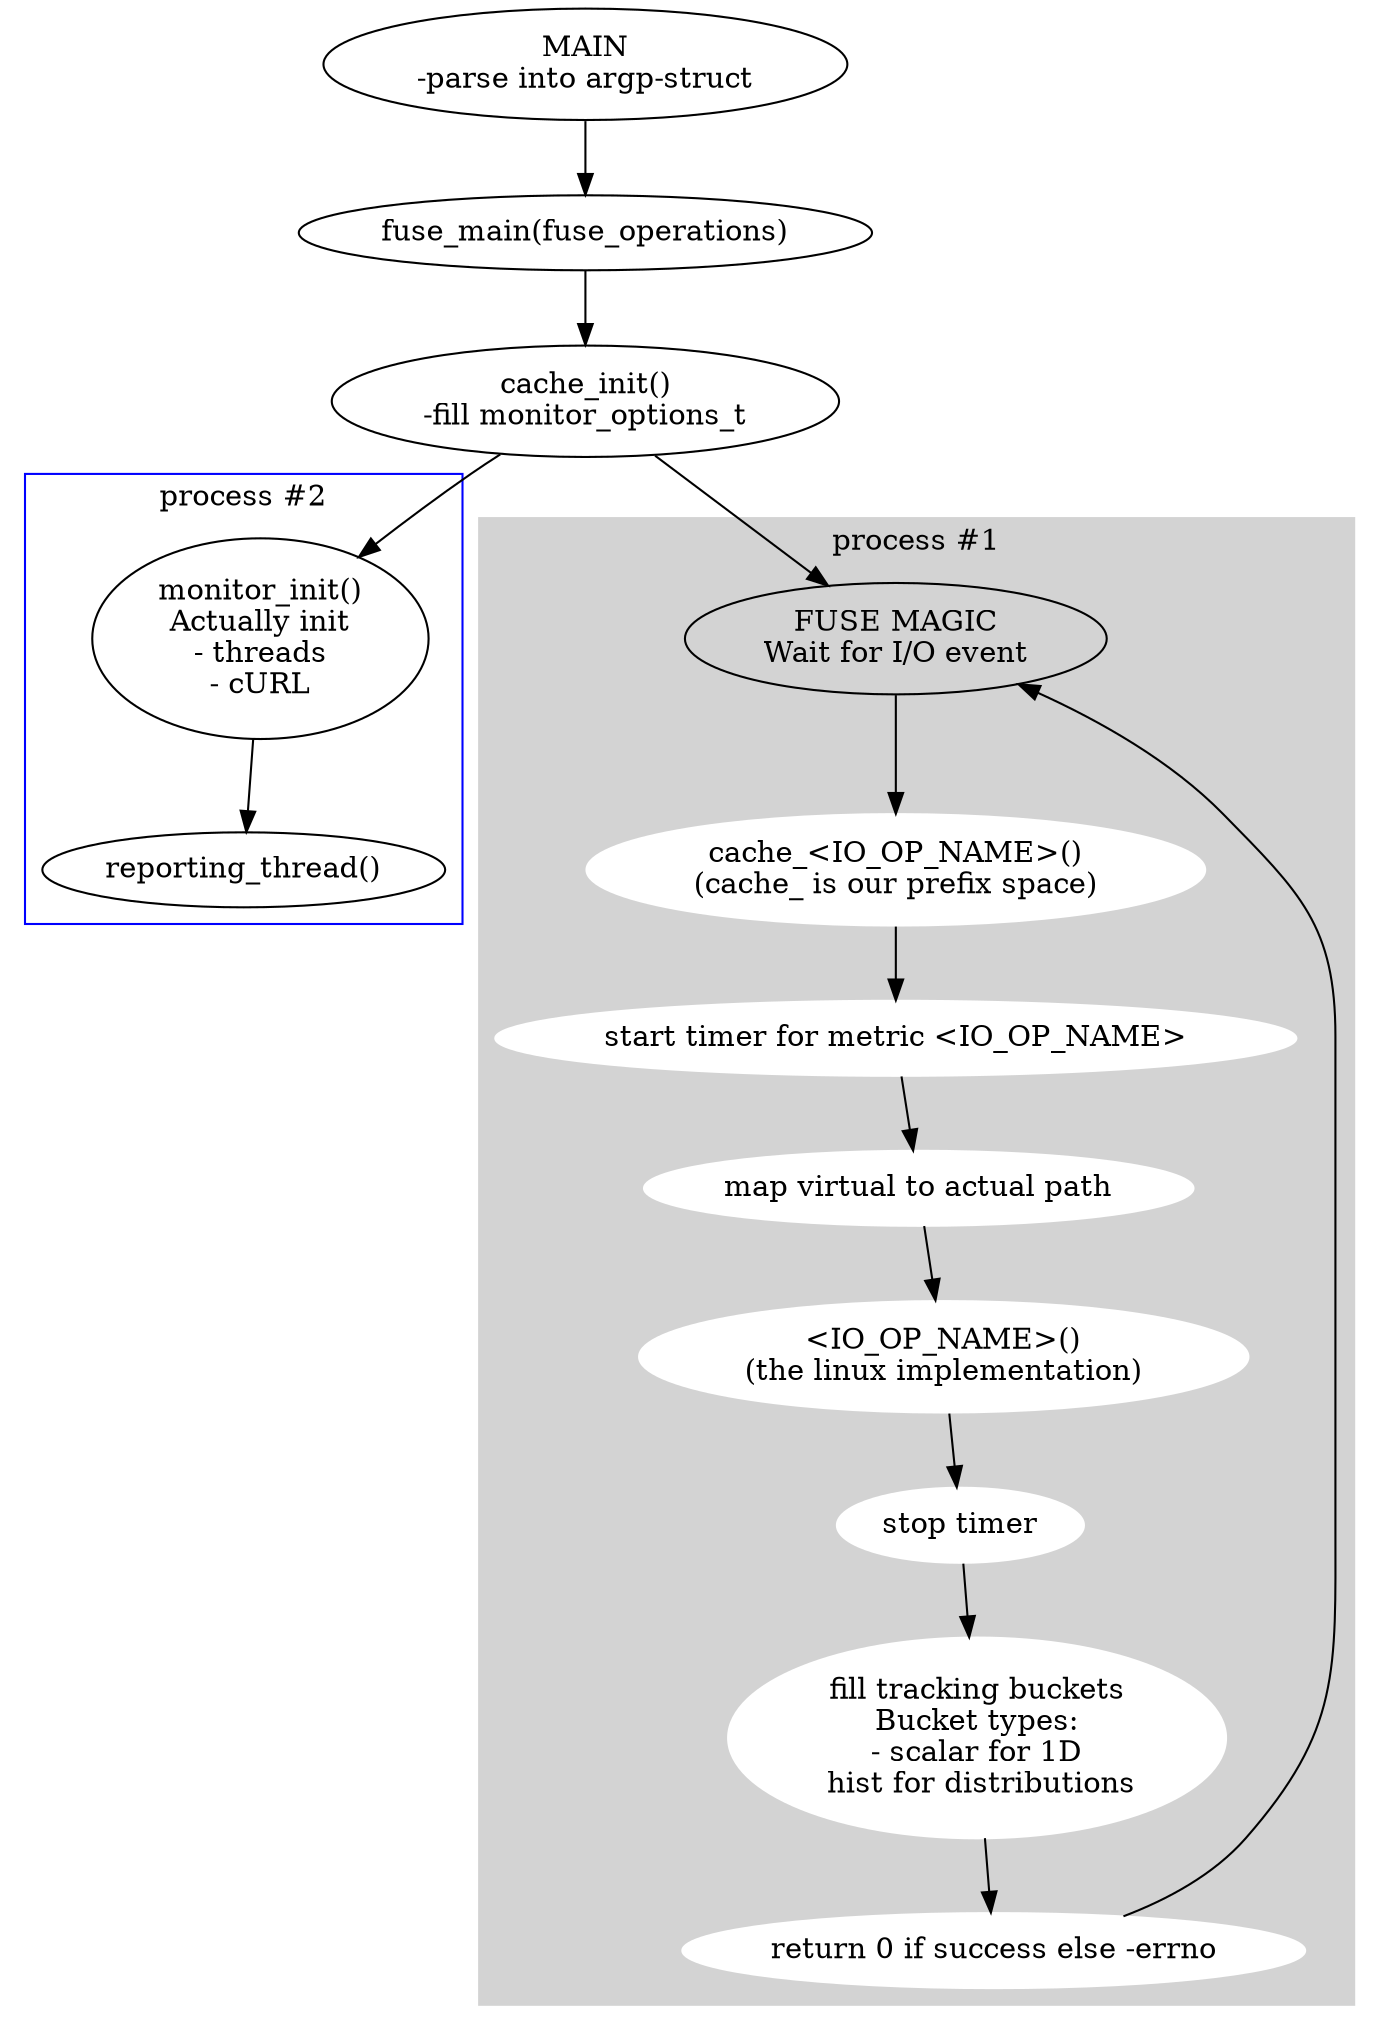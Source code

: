 digraph G {
    // TODO: Use sth more beautiful like tikz
    node [shape=ellipse];
    main [label="MAIN\n-parse into argp-struct"];
    fuse_main [label="fuse_main(fuse_operations)"];
    cache_init [label="cache_init()\n-fill monitor_options_t"];


    main -> fuse_main;
    fuse_main -> cache_init;
    cache_init -> monitor_init;
    cache_init -> fuse_magic;

    subgraph cluster_1 {
    monitor_init [label="monitor_init()\nActually init\n- threads\n- cURL"];
    reporting_thread [label="reporting_thread()"];
    monitor_init -> reporting_thread;
    label = "process #2";
    color=blue
  }

    subgraph cluster_0 {
    style=filled;
    color=lightgrey;
    node [style=filled, color=white];
    fuse_magic [label="FUSE MAGIC\nWait for I/O event"];
    cache_x [label="cache_<IO_OP_NAME>()\n(cache_ is our prefix space)"];
    time_start [label="start timer for metric <IO_OP_NAME>"];
    translate [label="map virtual to actual path"];
    io_op [label="<IO_OP_NAME>()\n(the linux implementation)"];
    time_stop [label="stop timer"]
    fill_buckets [label="fill tracking buckets\nBucket types:\n- scalar for 1D\n hist for distributions"]
    ret [label="return 0 if success else -errno"]
    fuse_magic -> cache_x;
    cache_x -> time_start;
    time_start -> translate;
    translate -> io_op;
    io_op -> time_stop;
    time_stop -> fill_buckets;
    fill_buckets -> ret;
    ret -> fuse_magic;
    label = "process #1";
  }
}
